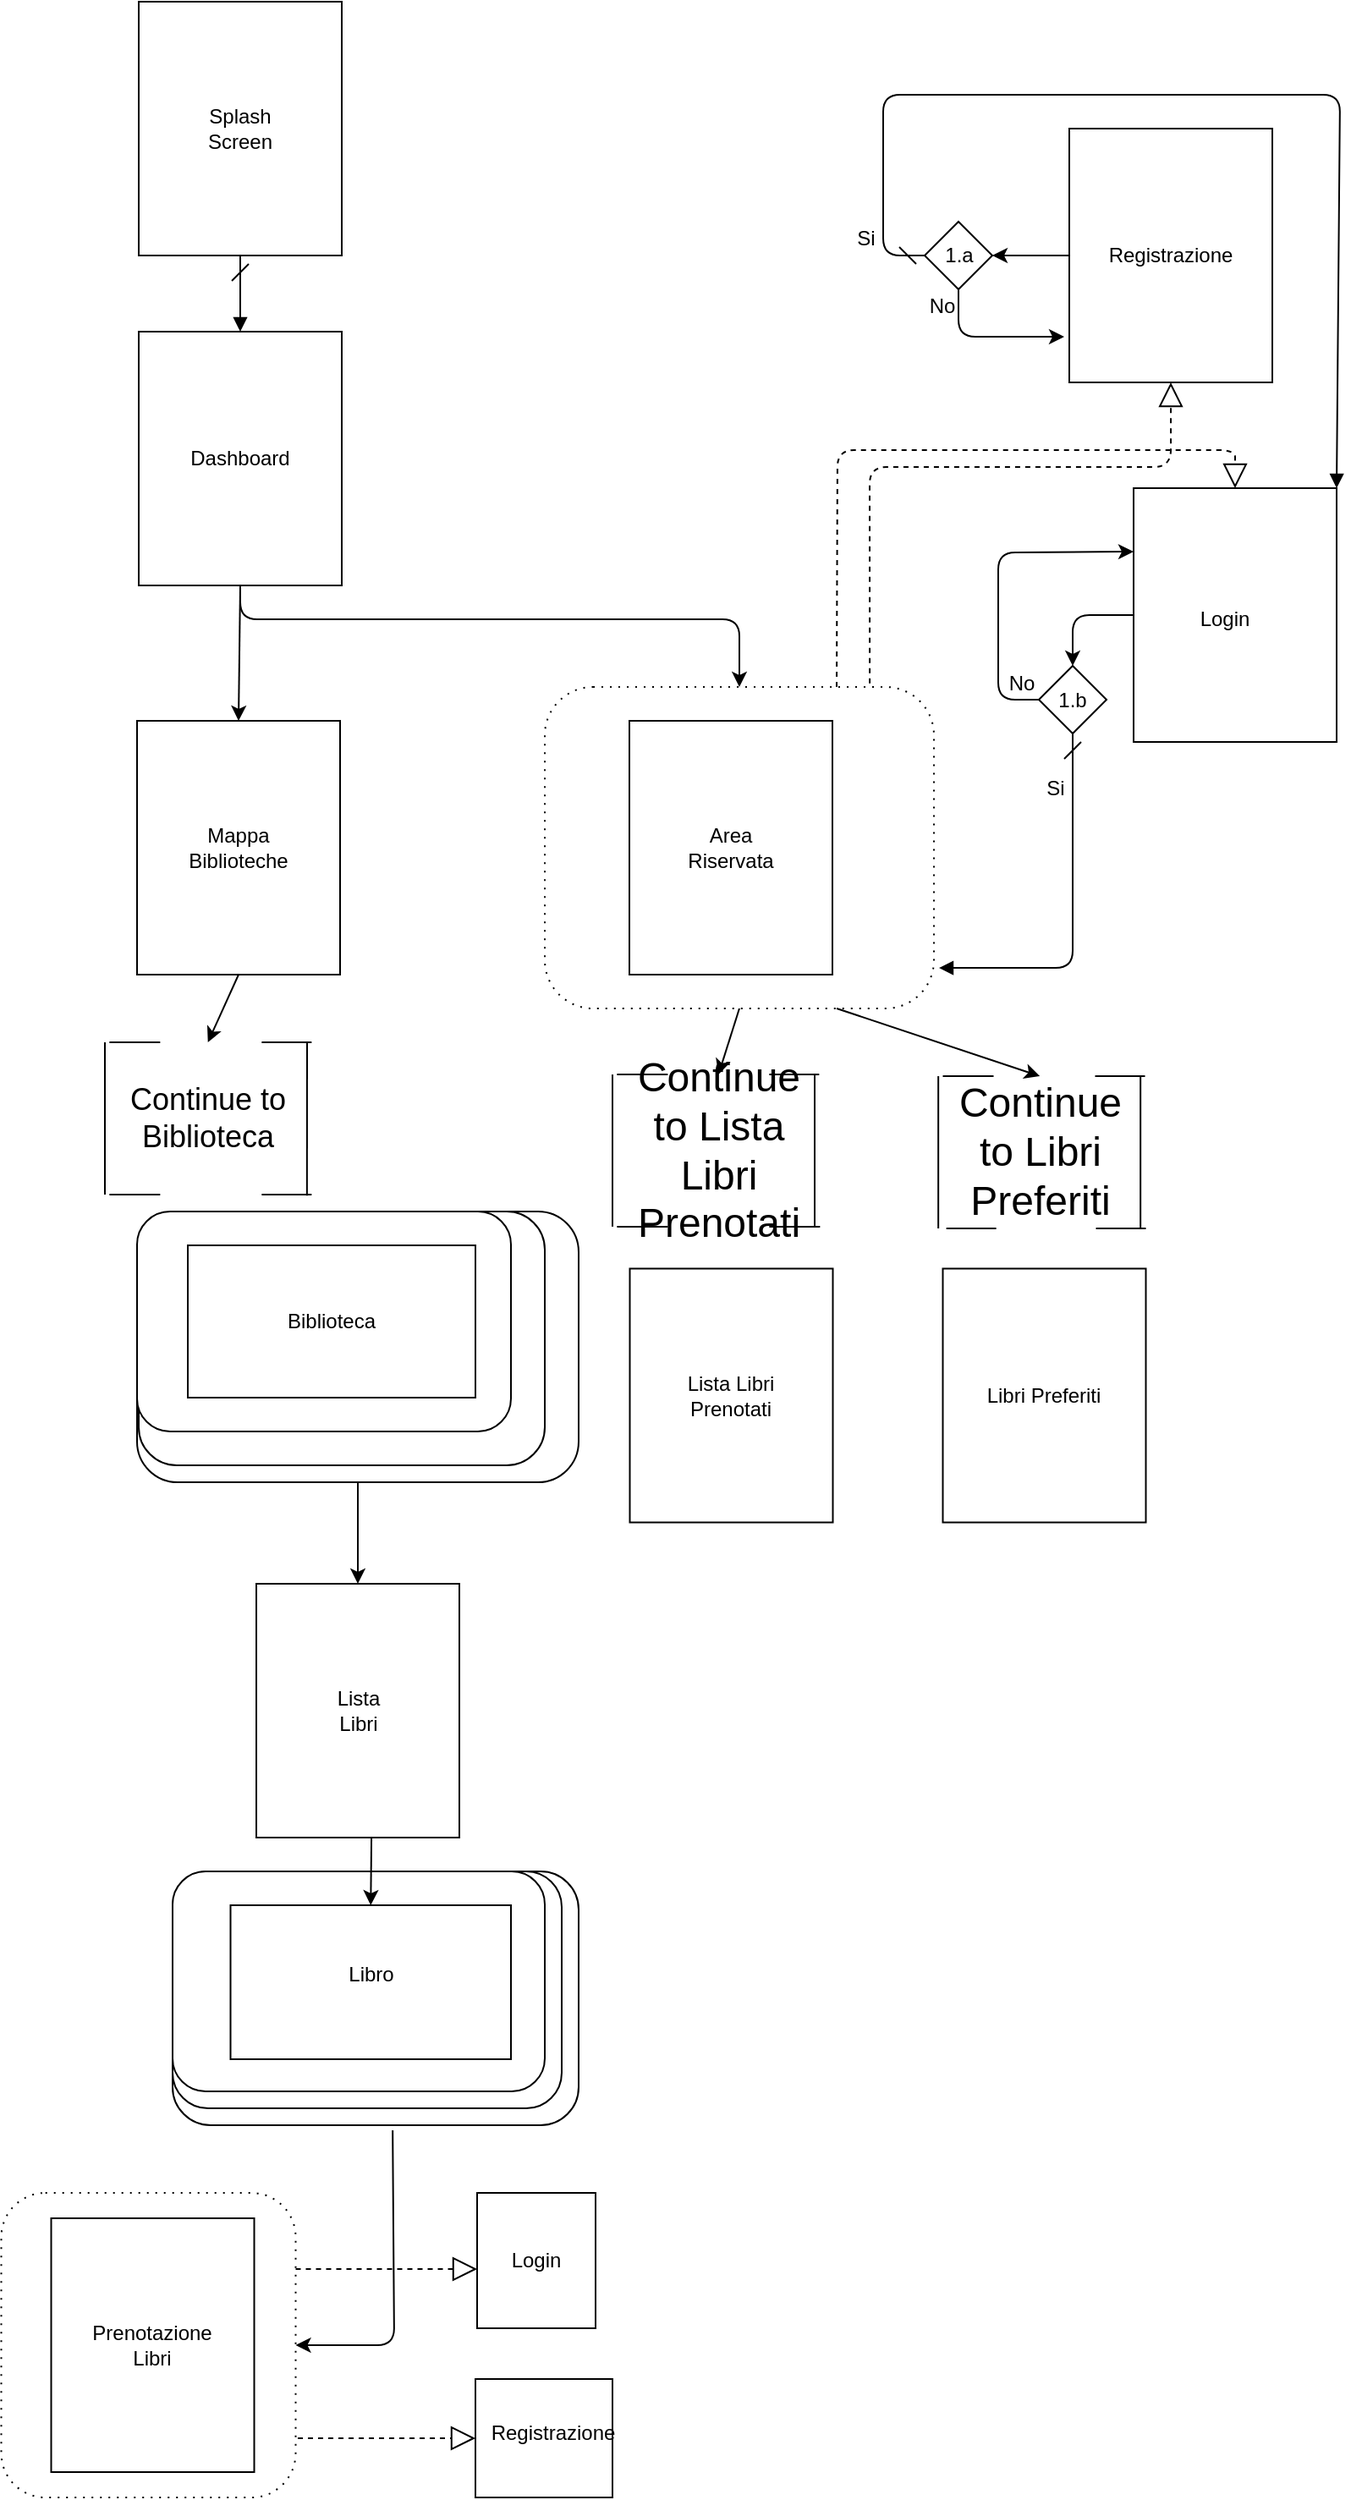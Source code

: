 <mxfile version="13.0.1" type="device"><diagram id="ndiBlsRsTUhL3kRBYsXk" name="Page-1"><mxGraphModel dx="1108" dy="1679" grid="1" gridSize="10" guides="1" tooltips="1" connect="1" arrows="1" fold="1" page="1" pageScale="1" pageWidth="827" pageHeight="1169" math="0" shadow="0"><root><mxCell id="0"/><mxCell id="1" parent="0"/><mxCell id="HKVgpcOshx-K97xte79f-5" value="" style="shape=ext;rounded=1;html=1;whiteSpace=wrap;dashed=1;dashPattern=1 4;" parent="1" vertex="1"><mxGeometry x="8.75" y="1070" width="174" height="180" as="geometry"/></mxCell><mxCell id="HKVgpcOshx-K97xte79f-4" value="" style="shape=ext;rounded=1;html=1;whiteSpace=wrap;dashed=1;dashPattern=1 4;" parent="1" vertex="1"><mxGeometry x="330" y="180" width="230" height="190" as="geometry"/></mxCell><mxCell id="WTLedRKHWufb6egZbyGW-131" value="Task" style="shape=ext;rounded=1;html=1;whiteSpace=wrap;" parent="1" vertex="1"><mxGeometry x="89" y="490" width="261" height="160" as="geometry"/></mxCell><mxCell id="WTLedRKHWufb6egZbyGW-132" value="Task" style="shape=ext;rounded=1;html=1;whiteSpace=wrap;" parent="1" vertex="1"><mxGeometry x="90" y="490" width="240" height="150" as="geometry"/></mxCell><mxCell id="WTLedRKHWufb6egZbyGW-2" value="" style="rounded=0;whiteSpace=wrap;html=1;" parent="1" vertex="1"><mxGeometry x="678" y="62.5" width="120" height="150" as="geometry"/></mxCell><mxCell id="WTLedRKHWufb6egZbyGW-3" value="Login" style="text;html=1;strokeColor=none;fillColor=none;align=center;verticalAlign=middle;whiteSpace=wrap;rounded=0;" parent="1" vertex="1"><mxGeometry x="711.5" y="130" width="40" height="20" as="geometry"/></mxCell><mxCell id="WTLedRKHWufb6egZbyGW-10" value="" style="rounded=0;whiteSpace=wrap;html=1;" parent="1" vertex="1"><mxGeometry x="380.25" y="523.75" width="120" height="150" as="geometry"/></mxCell><mxCell id="WTLedRKHWufb6egZbyGW-12" value="" style="rounded=0;whiteSpace=wrap;html=1;" parent="1" vertex="1"><mxGeometry x="565.25" y="523.75" width="120" height="150" as="geometry"/></mxCell><mxCell id="WTLedRKHWufb6egZbyGW-13" value="" style="rounded=0;whiteSpace=wrap;html=1;" parent="1" vertex="1"><mxGeometry x="38.25" y="1085" width="120" height="150" as="geometry"/></mxCell><mxCell id="WTLedRKHWufb6egZbyGW-14" value="" style="rounded=0;whiteSpace=wrap;html=1;" parent="1" vertex="1"><mxGeometry x="640" y="-150" width="120" height="150" as="geometry"/></mxCell><mxCell id="WTLedRKHWufb6egZbyGW-15" value="" style="rounded=0;whiteSpace=wrap;html=1;" parent="1" vertex="1"><mxGeometry x="89" y="200" width="120" height="150" as="geometry"/></mxCell><mxCell id="WTLedRKHWufb6egZbyGW-16" value="" style="rounded=0;whiteSpace=wrap;html=1;" parent="1" vertex="1"><mxGeometry x="159.5" y="710" width="120" height="150" as="geometry"/></mxCell><mxCell id="WTLedRKHWufb6egZbyGW-18" value="Lista Libri" style="text;html=1;strokeColor=none;fillColor=none;align=center;verticalAlign=middle;whiteSpace=wrap;rounded=0;" parent="1" vertex="1"><mxGeometry x="199.5" y="775" width="40" height="20" as="geometry"/></mxCell><mxCell id="WTLedRKHWufb6egZbyGW-21" value="Mappa Biblioteche" style="text;html=1;strokeColor=none;fillColor=none;align=center;verticalAlign=middle;whiteSpace=wrap;rounded=0;" parent="1" vertex="1"><mxGeometry x="114" y="265" width="70" height="20" as="geometry"/></mxCell><mxCell id="WTLedRKHWufb6egZbyGW-23" value="Registrazione" style="text;html=1;strokeColor=none;fillColor=none;align=center;verticalAlign=middle;whiteSpace=wrap;rounded=0;" parent="1" vertex="1"><mxGeometry x="660" y="-85" width="80" height="20" as="geometry"/></mxCell><mxCell id="WTLedRKHWufb6egZbyGW-24" value="Prenotazione Libri" style="text;html=1;strokeColor=none;fillColor=none;align=center;verticalAlign=middle;whiteSpace=wrap;rounded=0;" parent="1" vertex="1"><mxGeometry x="63.25" y="1147.5" width="70" height="25" as="geometry"/></mxCell><mxCell id="WTLedRKHWufb6egZbyGW-25" value="Lista Libri Prenotati" style="text;html=1;strokeColor=none;fillColor=none;align=center;verticalAlign=middle;whiteSpace=wrap;rounded=0;" parent="1" vertex="1"><mxGeometry x="405.25" y="586.25" width="70" height="25" as="geometry"/></mxCell><mxCell id="WTLedRKHWufb6egZbyGW-26" value="Libri Preferiti" style="text;html=1;strokeColor=none;fillColor=none;align=center;verticalAlign=middle;whiteSpace=wrap;rounded=0;" parent="1" vertex="1"><mxGeometry x="590.25" y="588.75" width="70" height="20" as="geometry"/></mxCell><mxCell id="WTLedRKHWufb6egZbyGW-27" value="" style="rounded=0;whiteSpace=wrap;html=1;" parent="1" vertex="1"><mxGeometry x="380" y="200" width="120" height="150" as="geometry"/></mxCell><mxCell id="WTLedRKHWufb6egZbyGW-28" value="Area Riservata" style="text;html=1;strokeColor=none;fillColor=none;align=center;verticalAlign=middle;whiteSpace=wrap;rounded=0;" parent="1" vertex="1"><mxGeometry x="410" y="265" width="60" height="20" as="geometry"/></mxCell><mxCell id="WTLedRKHWufb6egZbyGW-31" value="" style="rhombus;whiteSpace=wrap;html=1;" parent="1" vertex="1"><mxGeometry x="554.5" y="-95" width="40" height="40" as="geometry"/></mxCell><mxCell id="WTLedRKHWufb6egZbyGW-33" value="" style="endArrow=classic;html=1;entryX=1;entryY=0.5;entryDx=0;entryDy=0;exitX=0;exitY=0.5;exitDx=0;exitDy=0;" parent="1" source="WTLedRKHWufb6egZbyGW-14" target="WTLedRKHWufb6egZbyGW-31" edge="1"><mxGeometry width="50" height="50" relative="1" as="geometry"><mxPoint x="584.5" y="-100" as="sourcePoint"/><mxPoint x="634.5" y="20" as="targetPoint"/></mxGeometry></mxCell><mxCell id="WTLedRKHWufb6egZbyGW-34" value="1.a" style="text;html=1;strokeColor=none;fillColor=none;align=center;verticalAlign=middle;whiteSpace=wrap;rounded=0;" parent="1" vertex="1"><mxGeometry x="554.5" y="-85" width="40" height="20" as="geometry"/></mxCell><mxCell id="WTLedRKHWufb6egZbyGW-36" value="" style="endArrow=classic;html=1;exitX=0.5;exitY=1;exitDx=0;exitDy=0;" parent="1" source="WTLedRKHWufb6egZbyGW-31" edge="1"><mxGeometry width="50" height="50" relative="1" as="geometry"><mxPoint x="584.5" y="37.5" as="sourcePoint"/><mxPoint x="637" y="-27" as="targetPoint"/><Array as="points"><mxPoint x="574.5" y="-27"/></Array></mxGeometry></mxCell><mxCell id="WTLedRKHWufb6egZbyGW-37" value="" style="rhombus;whiteSpace=wrap;html=1;" parent="1" vertex="1"><mxGeometry x="622" y="167.5" width="40" height="40" as="geometry"/></mxCell><mxCell id="WTLedRKHWufb6egZbyGW-38" value="1.b" style="text;html=1;strokeColor=none;fillColor=none;align=center;verticalAlign=middle;whiteSpace=wrap;rounded=0;" parent="1" vertex="1"><mxGeometry x="627" y="177.5" width="30" height="20" as="geometry"/></mxCell><mxCell id="WTLedRKHWufb6egZbyGW-39" value="" style="endArrow=classic;html=1;entryX=0;entryY=0.25;entryDx=0;entryDy=0;exitX=0;exitY=0.5;exitDx=0;exitDy=0;" parent="1" source="WTLedRKHWufb6egZbyGW-37" target="WTLedRKHWufb6egZbyGW-2" edge="1"><mxGeometry width="50" height="50" relative="1" as="geometry"><mxPoint x="602" y="187.5" as="sourcePoint"/><mxPoint x="782" y="42.5" as="targetPoint"/><Array as="points"><mxPoint x="598" y="187.5"/><mxPoint x="598" y="100.5"/></Array></mxGeometry></mxCell><mxCell id="WTLedRKHWufb6egZbyGW-40" value="" style="endArrow=classic;html=1;entryX=0.5;entryY=0;entryDx=0;entryDy=0;exitX=0;exitY=0.5;exitDx=0;exitDy=0;" parent="1" source="WTLedRKHWufb6egZbyGW-2" target="WTLedRKHWufb6egZbyGW-37" edge="1"><mxGeometry width="50" height="50" relative="1" as="geometry"><mxPoint x="759.039" y="146.44" as="sourcePoint"/><mxPoint x="712" y="25" as="targetPoint"/><Array as="points"><mxPoint x="642" y="137.5"/></Array></mxGeometry></mxCell><mxCell id="WTLedRKHWufb6egZbyGW-47" value="" style="endArrow=classic;html=1;exitX=0.5;exitY=1;exitDx=0;exitDy=0;entryX=0.5;entryY=0;entryDx=0;entryDy=0;" parent="1" source="WTLedRKHWufb6egZbyGW-83" target="WTLedRKHWufb6egZbyGW-15" edge="1"><mxGeometry width="50" height="50" relative="1" as="geometry"><mxPoint x="151.5" y="120" as="sourcePoint"/><mxPoint x="1" y="260" as="targetPoint"/><Array as="points"/></mxGeometry></mxCell><mxCell id="WTLedRKHWufb6egZbyGW-50" value="" style="startArrow=dash;startSize=8;endArrow=block;endFill=1;endSize=6;html=1;exitX=0;exitY=0.5;exitDx=0;exitDy=0;entryX=1;entryY=0;entryDx=0;entryDy=0;" parent="1" source="WTLedRKHWufb6egZbyGW-34" edge="1" target="WTLedRKHWufb6egZbyGW-2"><mxGeometry width="100" relative="1" as="geometry"><mxPoint x="394.5" y="120" as="sourcePoint"/><mxPoint x="474" y="177" as="targetPoint"/><Array as="points"><mxPoint x="530" y="-75"/><mxPoint x="530" y="-170"/><mxPoint x="800" y="-170"/></Array></mxGeometry></mxCell><mxCell id="WTLedRKHWufb6egZbyGW-51" value="" style="startArrow=dash;startSize=8;endArrow=block;endFill=1;endSize=6;html=1;exitX=0.5;exitY=1;exitDx=0;exitDy=0;entryX=1.013;entryY=0.874;entryDx=0;entryDy=0;entryPerimeter=0;" parent="1" source="WTLedRKHWufb6egZbyGW-37" target="HKVgpcOshx-K97xte79f-4" edge="1"><mxGeometry width="100" relative="1" as="geometry"><mxPoint x="798" y="245" as="sourcePoint"/><mxPoint x="570" y="350" as="targetPoint"/><Array as="points"><mxPoint x="642" y="346"/></Array></mxGeometry></mxCell><mxCell id="WTLedRKHWufb6egZbyGW-53" value="Si" style="text;html=1;strokeColor=none;fillColor=none;align=center;verticalAlign=middle;whiteSpace=wrap;rounded=0;" parent="1" vertex="1"><mxGeometry x="510" y="-95" width="20" height="20" as="geometry"/></mxCell><mxCell id="WTLedRKHWufb6egZbyGW-54" value="No" style="text;html=1;strokeColor=none;fillColor=none;align=center;verticalAlign=middle;whiteSpace=wrap;rounded=0;" parent="1" vertex="1"><mxGeometry x="554.5" y="-55" width="20" height="20" as="geometry"/></mxCell><mxCell id="WTLedRKHWufb6egZbyGW-55" value="No" style="text;html=1;strokeColor=none;fillColor=none;align=center;verticalAlign=middle;whiteSpace=wrap;rounded=0;" parent="1" vertex="1"><mxGeometry x="602" y="167.5" width="20" height="20" as="geometry"/></mxCell><mxCell id="WTLedRKHWufb6egZbyGW-58" value="Si" style="text;html=1;strokeColor=none;fillColor=none;align=center;verticalAlign=middle;whiteSpace=wrap;rounded=0;" parent="1" vertex="1"><mxGeometry x="622" y="230" width="20" height="20" as="geometry"/></mxCell><mxCell id="WTLedRKHWufb6egZbyGW-68" value="" style="endArrow=classic;html=1;exitX=0.542;exitY=1.02;exitDx=0;exitDy=0;entryX=1;entryY=0.5;entryDx=0;entryDy=0;exitPerimeter=0;" parent="1" source="WTLedRKHWufb6egZbyGW-147" target="HKVgpcOshx-K97xte79f-5" edge="1"><mxGeometry width="50" height="50" relative="1" as="geometry"><mxPoint x="231.0" y="1090.0" as="sourcePoint"/><mxPoint x="240.5" y="1095" as="targetPoint"/><Array as="points"><mxPoint x="241" y="1160"/></Array></mxGeometry></mxCell><mxCell id="WTLedRKHWufb6egZbyGW-80" value="" style="rounded=0;whiteSpace=wrap;html=1;" parent="1" vertex="1"><mxGeometry x="90" y="-225" width="120" height="150" as="geometry"/></mxCell><mxCell id="WTLedRKHWufb6egZbyGW-81" value="Splash Screen" style="text;html=1;strokeColor=none;fillColor=none;align=center;verticalAlign=middle;whiteSpace=wrap;rounded=0;" parent="1" vertex="1"><mxGeometry x="130" y="-160" width="40" height="20" as="geometry"/></mxCell><mxCell id="WTLedRKHWufb6egZbyGW-83" value="" style="rounded=0;whiteSpace=wrap;html=1;" parent="1" vertex="1"><mxGeometry x="90" y="-30" width="120" height="150" as="geometry"/></mxCell><mxCell id="WTLedRKHWufb6egZbyGW-84" value="Dashboard" style="text;html=1;strokeColor=none;fillColor=none;align=center;verticalAlign=middle;whiteSpace=wrap;rounded=0;" parent="1" vertex="1"><mxGeometry x="114.25" y="37.5" width="71.5" height="15" as="geometry"/></mxCell><mxCell id="WTLedRKHWufb6egZbyGW-89" value="" style="endArrow=classic;html=1;exitX=0.5;exitY=1;exitDx=0;exitDy=0;entryX=0.5;entryY=0;entryDx=0;entryDy=0;" parent="1" source="WTLedRKHWufb6egZbyGW-83" target="HKVgpcOshx-K97xte79f-4" edge="1"><mxGeometry width="50" height="50" relative="1" as="geometry"><mxPoint x="160" y="130" as="sourcePoint"/><mxPoint x="330" y="140" as="targetPoint"/><Array as="points"><mxPoint x="150" y="140"/><mxPoint x="445" y="140"/></Array></mxGeometry></mxCell><mxCell id="WTLedRKHWufb6egZbyGW-130" value="" style="shape=ext;rounded=1;html=1;whiteSpace=wrap;" parent="1" vertex="1"><mxGeometry x="89" y="490" width="221" height="130" as="geometry"/></mxCell><mxCell id="WTLedRKHWufb6egZbyGW-133" value="" style="rounded=0;whiteSpace=wrap;html=1;" parent="1" vertex="1"><mxGeometry x="119" y="510" width="170" height="90" as="geometry"/></mxCell><mxCell id="WTLedRKHWufb6egZbyGW-134" value="Biblioteca" style="text;html=1;strokeColor=none;fillColor=none;align=center;verticalAlign=middle;whiteSpace=wrap;rounded=0;" parent="1" vertex="1"><mxGeometry x="169" y="545" width="70" height="20" as="geometry"/></mxCell><mxCell id="WTLedRKHWufb6egZbyGW-146" value="" style="endArrow=classic;html=1;entryX=0.5;entryY=0;entryDx=0;entryDy=0;exitX=0.5;exitY=1;exitDx=0;exitDy=0;" parent="1" source="WTLedRKHWufb6egZbyGW-131" target="WTLedRKHWufb6egZbyGW-16" edge="1"><mxGeometry width="50" height="50" relative="1" as="geometry"><mxPoint x="214" y="890.0" as="sourcePoint"/><mxPoint x="265.0" y="1039.0" as="targetPoint"/><Array as="points"/></mxGeometry></mxCell><mxCell id="WTLedRKHWufb6egZbyGW-147" value="Task" style="shape=ext;rounded=1;html=1;whiteSpace=wrap;" parent="1" vertex="1"><mxGeometry x="110" y="880" width="240" height="150" as="geometry"/></mxCell><mxCell id="WTLedRKHWufb6egZbyGW-148" value="Task" style="shape=ext;rounded=1;html=1;whiteSpace=wrap;" parent="1" vertex="1"><mxGeometry x="110" y="880" width="230" height="140" as="geometry"/></mxCell><mxCell id="WTLedRKHWufb6egZbyGW-149" value="" style="shape=ext;rounded=1;html=1;whiteSpace=wrap;" parent="1" vertex="1"><mxGeometry x="110" y="880" width="220" height="130" as="geometry"/></mxCell><mxCell id="WTLedRKHWufb6egZbyGW-150" value="" style="rounded=0;whiteSpace=wrap;html=1;" parent="1" vertex="1"><mxGeometry x="144.25" y="900" width="165.75" height="91" as="geometry"/></mxCell><mxCell id="WTLedRKHWufb6egZbyGW-19" value="Libro" style="text;html=1;strokeColor=none;fillColor=none;align=center;verticalAlign=middle;whiteSpace=wrap;rounded=0;" parent="1" vertex="1"><mxGeometry x="185.88" y="927.5" width="82.5" height="26" as="geometry"/></mxCell><mxCell id="WTLedRKHWufb6egZbyGW-59" value="" style="endArrow=classic;html=1;entryX=0.5;entryY=0;entryDx=0;entryDy=0;exitX=0.567;exitY=1;exitDx=0;exitDy=0;exitPerimeter=0;" parent="1" source="WTLedRKHWufb6egZbyGW-16" target="WTLedRKHWufb6egZbyGW-150" edge="1"><mxGeometry width="50" height="50" relative="1" as="geometry"><mxPoint x="328.5" y="1020" as="sourcePoint"/><mxPoint x="219.5" y="889.0" as="targetPoint"/><Array as="points"/></mxGeometry></mxCell><mxCell id="HKVgpcOshx-K97xte79f-7" value="" style="startArrow=dash;startSize=8;endArrow=block;endFill=1;endSize=6;html=1;entryX=0.5;entryY=0;entryDx=0;entryDy=0;exitX=0.5;exitY=1;exitDx=0;exitDy=0;" parent="1" source="WTLedRKHWufb6egZbyGW-80" target="WTLedRKHWufb6egZbyGW-83" edge="1"><mxGeometry width="100" relative="1" as="geometry"><mxPoint x="308" y="-87.5" as="sourcePoint"/><mxPoint x="220" y="55" as="targetPoint"/><Array as="points"/></mxGeometry></mxCell><mxCell id="HKVgpcOshx-K97xte79f-8" value="" style="endArrow=block;dashed=1;endFill=0;endSize=12;html=1;entryX=0.5;entryY=0;entryDx=0;entryDy=0;exitX=0.75;exitY=0;exitDx=0;exitDy=0;" parent="1" source="HKVgpcOshx-K97xte79f-4" target="WTLedRKHWufb6egZbyGW-2" edge="1"><mxGeometry width="160" relative="1" as="geometry"><mxPoint x="330" y="180" as="sourcePoint"/><mxPoint x="490" y="180" as="targetPoint"/><Array as="points"><mxPoint x="503" y="40"/><mxPoint x="738" y="40"/></Array></mxGeometry></mxCell><mxCell id="HKVgpcOshx-K97xte79f-9" value="" style="endArrow=block;dashed=1;endFill=0;endSize=12;html=1;entryX=0.5;entryY=1;entryDx=0;entryDy=0;exitX=0.835;exitY=-0.011;exitDx=0;exitDy=0;exitPerimeter=0;" parent="1" source="HKVgpcOshx-K97xte79f-4" target="WTLedRKHWufb6egZbyGW-14" edge="1"><mxGeometry width="160" relative="1" as="geometry"><mxPoint x="512.5" y="190" as="sourcePoint"/><mxPoint x="748" y="72.5" as="targetPoint"/><Array as="points"><mxPoint x="522" y="50"/><mxPoint x="700" y="50"/></Array></mxGeometry></mxCell><mxCell id="HKVgpcOshx-K97xte79f-36" value="" style="endArrow=none;html=1;" parent="1" edge="1"><mxGeometry width="50" height="50" relative="1" as="geometry"><mxPoint x="70.0" y="480" as="sourcePoint"/><mxPoint x="70.0" y="390" as="targetPoint"/></mxGeometry></mxCell><mxCell id="HKVgpcOshx-K97xte79f-37" value="" style="endArrow=none;html=1;" parent="1" edge="1"><mxGeometry width="50" height="50" relative="1" as="geometry"><mxPoint x="72.67" y="390" as="sourcePoint"/><mxPoint x="102.67" y="390" as="targetPoint"/></mxGeometry></mxCell><mxCell id="HKVgpcOshx-K97xte79f-38" value="" style="endArrow=none;html=1;" parent="1" edge="1"><mxGeometry width="50" height="50" relative="1" as="geometry"><mxPoint x="72.67" y="480" as="sourcePoint"/><mxPoint x="102.67" y="480" as="targetPoint"/></mxGeometry></mxCell><mxCell id="HKVgpcOshx-K97xte79f-39" value="" style="endArrow=none;html=1;exitX=0.981;exitY=1.007;exitDx=0;exitDy=0;exitPerimeter=0;" parent="1" source="HKVgpcOshx-K97xte79f-42" edge="1"><mxGeometry width="50" height="50" relative="1" as="geometry"><mxPoint x="189.5" y="480" as="sourcePoint"/><mxPoint x="189.5" y="390" as="targetPoint"/></mxGeometry></mxCell><mxCell id="HKVgpcOshx-K97xte79f-40" value="" style="endArrow=none;html=1;" parent="1" edge="1"><mxGeometry width="50" height="50" relative="1" as="geometry"><mxPoint x="192.17" y="390" as="sourcePoint"/><mxPoint x="162.67" y="390" as="targetPoint"/></mxGeometry></mxCell><mxCell id="HKVgpcOshx-K97xte79f-41" value="" style="endArrow=none;html=1;" parent="1" edge="1"><mxGeometry width="50" height="50" relative="1" as="geometry"><mxPoint x="192.17" y="480" as="sourcePoint"/><mxPoint x="162.67" y="480" as="targetPoint"/></mxGeometry></mxCell><mxCell id="HKVgpcOshx-K97xte79f-42" value="&lt;font style=&quot;font-size: 18px&quot;&gt;Continue to Biblioteca&lt;/font&gt;" style="text;html=1;strokeColor=none;fillColor=none;align=center;verticalAlign=middle;whiteSpace=wrap;rounded=0;" parent="1" vertex="1"><mxGeometry x="70" y="390" width="121.75" height="90" as="geometry"/></mxCell><mxCell id="HKVgpcOshx-K97xte79f-43" value="" style="endArrow=none;html=1;" parent="1" edge="1"><mxGeometry width="50" height="50" relative="1" as="geometry"><mxPoint x="370.0" y="499" as="sourcePoint"/><mxPoint x="370.0" y="409" as="targetPoint"/></mxGeometry></mxCell><mxCell id="HKVgpcOshx-K97xte79f-44" value="" style="endArrow=none;html=1;" parent="1" edge="1"><mxGeometry width="50" height="50" relative="1" as="geometry"><mxPoint x="372.67" y="409" as="sourcePoint"/><mxPoint x="402.67" y="409" as="targetPoint"/></mxGeometry></mxCell><mxCell id="HKVgpcOshx-K97xte79f-45" value="" style="endArrow=none;html=1;" parent="1" edge="1"><mxGeometry width="50" height="50" relative="1" as="geometry"><mxPoint x="489.5" y="499" as="sourcePoint"/><mxPoint x="489.5" y="409" as="targetPoint"/></mxGeometry></mxCell><mxCell id="HKVgpcOshx-K97xte79f-46" value="" style="endArrow=none;html=1;" parent="1" edge="1"><mxGeometry width="50" height="50" relative="1" as="geometry"><mxPoint x="492.17" y="409" as="sourcePoint"/><mxPoint x="462.67" y="409" as="targetPoint"/></mxGeometry></mxCell><mxCell id="HKVgpcOshx-K97xte79f-47" value="&lt;font style=&quot;font-size: 24px&quot;&gt;Continue to Lista Libri Prenotati&lt;/font&gt;" style="text;html=1;strokeColor=none;fillColor=none;align=center;verticalAlign=middle;whiteSpace=wrap;rounded=0;" parent="1" vertex="1"><mxGeometry x="372.67" y="409" width="120" height="90" as="geometry"/></mxCell><mxCell id="HKVgpcOshx-K97xte79f-48" value="" style="endArrow=none;html=1;" parent="1" edge="1"><mxGeometry width="50" height="50" relative="1" as="geometry"><mxPoint x="562.58" y="500" as="sourcePoint"/><mxPoint x="562.58" y="410" as="targetPoint"/></mxGeometry></mxCell><mxCell id="HKVgpcOshx-K97xte79f-49" value="" style="endArrow=none;html=1;" parent="1" edge="1"><mxGeometry width="50" height="50" relative="1" as="geometry"><mxPoint x="565.25" y="410" as="sourcePoint"/><mxPoint x="595.25" y="410" as="targetPoint"/></mxGeometry></mxCell><mxCell id="HKVgpcOshx-K97xte79f-50" value="" style="endArrow=none;html=1;" parent="1" edge="1"><mxGeometry width="50" height="50" relative="1" as="geometry"><mxPoint x="682.08" y="500" as="sourcePoint"/><mxPoint x="682.08" y="410" as="targetPoint"/></mxGeometry></mxCell><mxCell id="HKVgpcOshx-K97xte79f-51" value="" style="endArrow=none;html=1;" parent="1" edge="1"><mxGeometry width="50" height="50" relative="1" as="geometry"><mxPoint x="684.75" y="410" as="sourcePoint"/><mxPoint x="655.25" y="410" as="targetPoint"/></mxGeometry></mxCell><mxCell id="HKVgpcOshx-K97xte79f-53" value="" style="endArrow=none;html=1;entryX=0;entryY=1;entryDx=0;entryDy=0;exitX=0.25;exitY=1;exitDx=0;exitDy=0;" parent="1" source="HKVgpcOshx-K97xte79f-47" target="HKVgpcOshx-K97xte79f-47" edge="1"><mxGeometry width="50" height="50" relative="1" as="geometry"><mxPoint x="212.17" y="479" as="sourcePoint"/><mxPoint x="182.67" y="479" as="targetPoint"/></mxGeometry></mxCell><mxCell id="HKVgpcOshx-K97xte79f-54" value="" style="endArrow=none;html=1;entryX=0.75;entryY=1;entryDx=0;entryDy=0;exitX=1;exitY=1;exitDx=0;exitDy=0;" parent="1" source="HKVgpcOshx-K97xte79f-47" target="HKVgpcOshx-K97xte79f-47" edge="1"><mxGeometry width="50" height="50" relative="1" as="geometry"><mxPoint x="412.295" y="509" as="sourcePoint"/><mxPoint x="382.17" y="509" as="targetPoint"/></mxGeometry></mxCell><mxCell id="HKVgpcOshx-K97xte79f-55" value="" style="endArrow=none;html=1;entryX=0.25;entryY=1;entryDx=0;entryDy=0;exitX=0;exitY=1;exitDx=0;exitDy=0;" parent="1" edge="1"><mxGeometry width="50" height="50" relative="1" as="geometry"><mxPoint x="567.33" y="500" as="sourcePoint"/><mxPoint x="596.81" y="500" as="targetPoint"/></mxGeometry></mxCell><mxCell id="HKVgpcOshx-K97xte79f-56" value="" style="endArrow=none;html=1;entryX=1;entryY=1;entryDx=0;entryDy=0;exitX=0.75;exitY=1;exitDx=0;exitDy=0;" parent="1" edge="1"><mxGeometry width="50" height="50" relative="1" as="geometry"><mxPoint x="655.77" y="500" as="sourcePoint"/><mxPoint x="685.25" y="500.0" as="targetPoint"/></mxGeometry></mxCell><mxCell id="HKVgpcOshx-K97xte79f-60" value="" style="endArrow=classic;html=1;exitX=0.5;exitY=1;exitDx=0;exitDy=0;entryX=0.5;entryY=0;entryDx=0;entryDy=0;" parent="1" source="WTLedRKHWufb6egZbyGW-15" target="HKVgpcOshx-K97xte79f-42" edge="1"><mxGeometry width="50" height="50" relative="1" as="geometry"><mxPoint x="160" y="130" as="sourcePoint"/><mxPoint x="159" y="210" as="targetPoint"/><Array as="points"/></mxGeometry></mxCell><mxCell id="HKVgpcOshx-K97xte79f-61" value="&lt;font style=&quot;font-size: 24px&quot;&gt;Continue to Libri Preferiti&lt;/font&gt;" style="text;html=1;strokeColor=none;fillColor=none;align=center;verticalAlign=middle;whiteSpace=wrap;rounded=0;" parent="1" vertex="1"><mxGeometry x="562.58" y="410" width="120" height="90" as="geometry"/></mxCell><mxCell id="HKVgpcOshx-K97xte79f-65" value="" style="endArrow=block;dashed=1;endFill=0;endSize=12;html=1;exitX=1;exitY=0.25;exitDx=0;exitDy=0;" parent="1" source="HKVgpcOshx-K97xte79f-5" edge="1"><mxGeometry width="160" relative="1" as="geometry"><mxPoint x="500" y="1100" as="sourcePoint"/><mxPoint x="290" y="1115" as="targetPoint"/></mxGeometry></mxCell><mxCell id="HKVgpcOshx-K97xte79f-66" value="" style="endArrow=block;dashed=1;endFill=0;endSize=12;html=1;entryX=0;entryY=0.5;entryDx=0;entryDy=0;" parent="1" target="HKVgpcOshx-K97xte79f-69" edge="1"><mxGeometry width="160" relative="1" as="geometry"><mxPoint x="184" y="1215" as="sourcePoint"/><mxPoint x="230" y="1230" as="targetPoint"/></mxGeometry></mxCell><mxCell id="HKVgpcOshx-K97xte79f-67" value="" style="rounded=0;whiteSpace=wrap;html=1;" parent="1" vertex="1"><mxGeometry x="290" y="1070" width="70" height="80" as="geometry"/></mxCell><mxCell id="HKVgpcOshx-K97xte79f-68" value="Login" style="text;html=1;strokeColor=none;fillColor=none;align=center;verticalAlign=middle;whiteSpace=wrap;rounded=0;" parent="1" vertex="1"><mxGeometry x="301.88" y="1098.5" width="46.25" height="23" as="geometry"/></mxCell><mxCell id="HKVgpcOshx-K97xte79f-69" value="" style="rounded=0;whiteSpace=wrap;html=1;" parent="1" vertex="1"><mxGeometry x="289" y="1180" width="81" height="70" as="geometry"/></mxCell><mxCell id="HKVgpcOshx-K97xte79f-70" value="Registrazione" style="text;html=1;strokeColor=none;fillColor=none;align=center;verticalAlign=middle;whiteSpace=wrap;rounded=0;" parent="1" vertex="1"><mxGeometry x="290" y="1200" width="90.25" height="23" as="geometry"/></mxCell><mxCell id="dm7fCDA8MI49DNnMxAIK-1" value="" style="endArrow=classic;html=1;exitX=0.75;exitY=1;exitDx=0;exitDy=0;entryX=0.5;entryY=0;entryDx=0;entryDy=0;" edge="1" parent="1" source="HKVgpcOshx-K97xte79f-4" target="HKVgpcOshx-K97xte79f-61"><mxGeometry width="50" height="50" relative="1" as="geometry"><mxPoint x="627.13" y="480" as="sourcePoint"/><mxPoint x="635.25" y="533.75" as="targetPoint"/><Array as="points"/></mxGeometry></mxCell><mxCell id="dm7fCDA8MI49DNnMxAIK-2" value="" style="endArrow=classic;html=1;exitX=0.5;exitY=1;exitDx=0;exitDy=0;entryX=0.5;entryY=0;entryDx=0;entryDy=0;" edge="1" parent="1" source="HKVgpcOshx-K97xte79f-4" target="HKVgpcOshx-K97xte79f-47"><mxGeometry width="50" height="50" relative="1" as="geometry"><mxPoint x="441.88" y="480" as="sourcePoint"/><mxPoint x="450.25" y="533.75" as="targetPoint"/><Array as="points"/></mxGeometry></mxCell></root></mxGraphModel></diagram></mxfile>